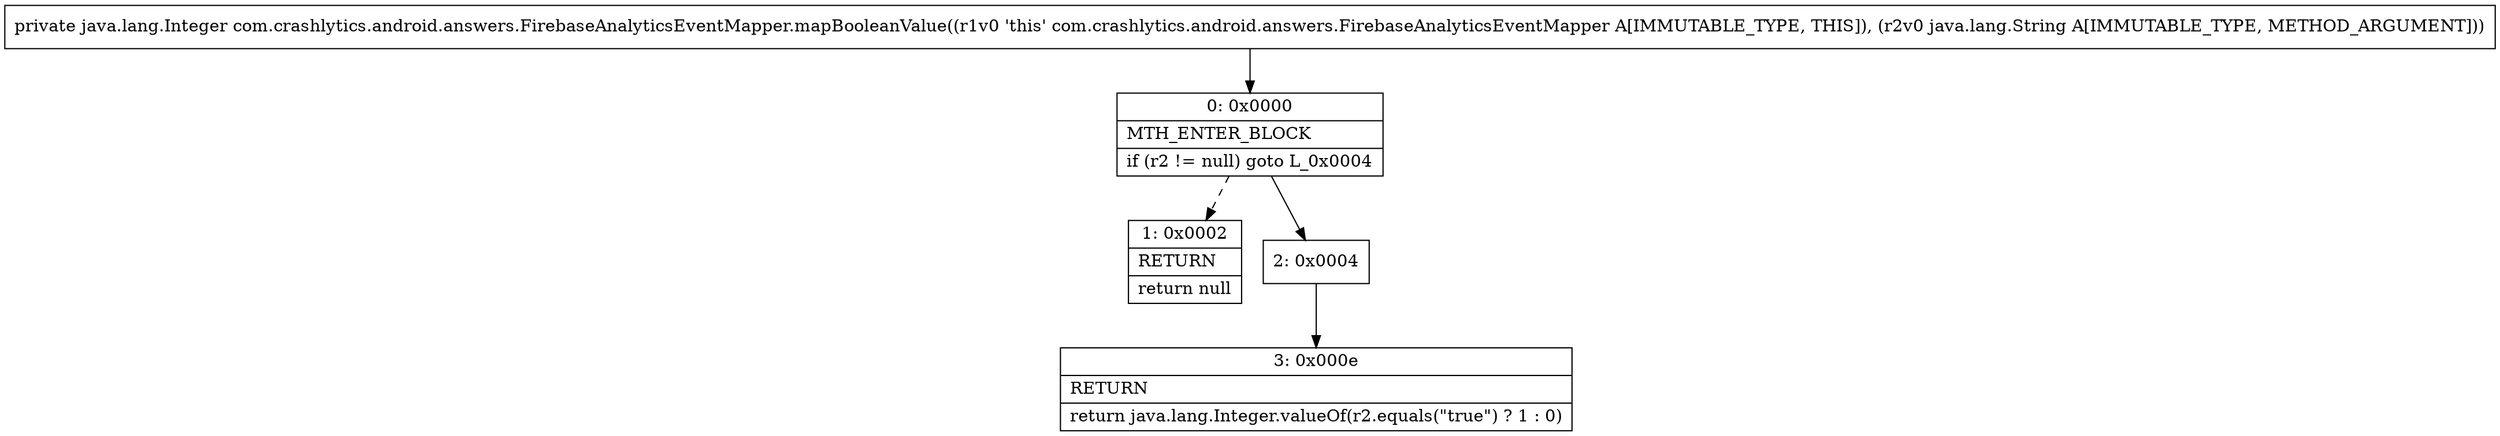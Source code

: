digraph "CFG forcom.crashlytics.android.answers.FirebaseAnalyticsEventMapper.mapBooleanValue(Ljava\/lang\/String;)Ljava\/lang\/Integer;" {
Node_0 [shape=record,label="{0\:\ 0x0000|MTH_ENTER_BLOCK\l|if (r2 != null) goto L_0x0004\l}"];
Node_1 [shape=record,label="{1\:\ 0x0002|RETURN\l|return null\l}"];
Node_2 [shape=record,label="{2\:\ 0x0004}"];
Node_3 [shape=record,label="{3\:\ 0x000e|RETURN\l|return java.lang.Integer.valueOf(r2.equals(\"true\") ? 1 : 0)\l}"];
MethodNode[shape=record,label="{private java.lang.Integer com.crashlytics.android.answers.FirebaseAnalyticsEventMapper.mapBooleanValue((r1v0 'this' com.crashlytics.android.answers.FirebaseAnalyticsEventMapper A[IMMUTABLE_TYPE, THIS]), (r2v0 java.lang.String A[IMMUTABLE_TYPE, METHOD_ARGUMENT])) }"];
MethodNode -> Node_0;
Node_0 -> Node_1[style=dashed];
Node_0 -> Node_2;
Node_2 -> Node_3;
}

